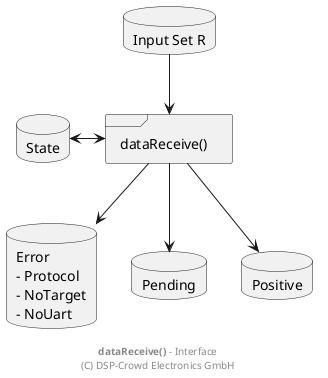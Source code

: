 
@startuml

' skinparam linetype ortho

database "Input Set R" as sIn
database "State" as sState

database "Error\n- Protocol\n- NoTarget\n- NoUart" as sErr
database "Pending" as sPending
database "Positive" as sPositive

frame "dataReceive()" as pRecv

sIn --> pRecv
sState <-> pRecv

pRecv --> sErr
pRecv --> sPending
pRecv --> sPositive

footer **dataReceive()** - Interface\n(C) DSP-Crowd Electronics GmbH

@enduml

